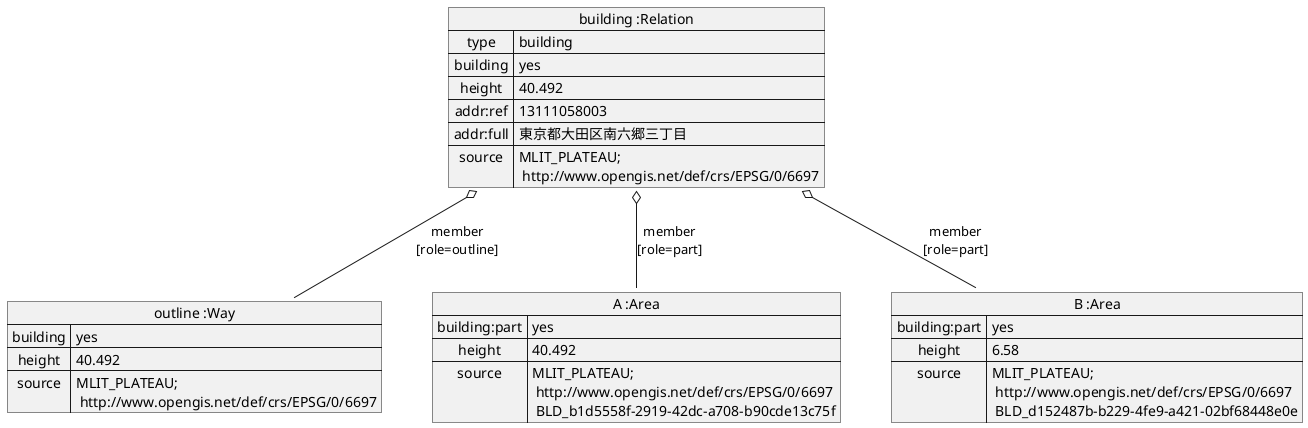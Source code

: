 @startuml
map "building :Relation" as building {
 type => building
 building => yes
 height => 40.492
 addr:ref => 13111058003
 addr:full => 東京都大田区南六郷三丁目
 source => MLIT_PLATEAU;\n http://www.opengis.net/def/crs/EPSG/0/6697
}

map "outline :Way" as outline {
 building => yes
 height => 40.492
 source => MLIT_PLATEAU;\n http://www.opengis.net/def/crs/EPSG/0/6697
}
map "A :Area" as A {
 building:part => yes
 height => 40.492
 source => MLIT_PLATEAU;\n http://www.opengis.net/def/crs/EPSG/0/6697\n BLD_b1d5558f-2919-42dc-a708-b90cde13c75f
}
map "B :Area" as B {
 building:part => yes
 height => 6.58
 source => MLIT_PLATEAU;\n http://www.opengis.net/def/crs/EPSG/0/6697\n BLD_d152487b-b229-4fe9-a421-02bf68448e0e
}

building o-- outline : member\n[role=outline]
building o-- A : member\n[role=part]
building o-- B : member\n[role=part]
@enduml
